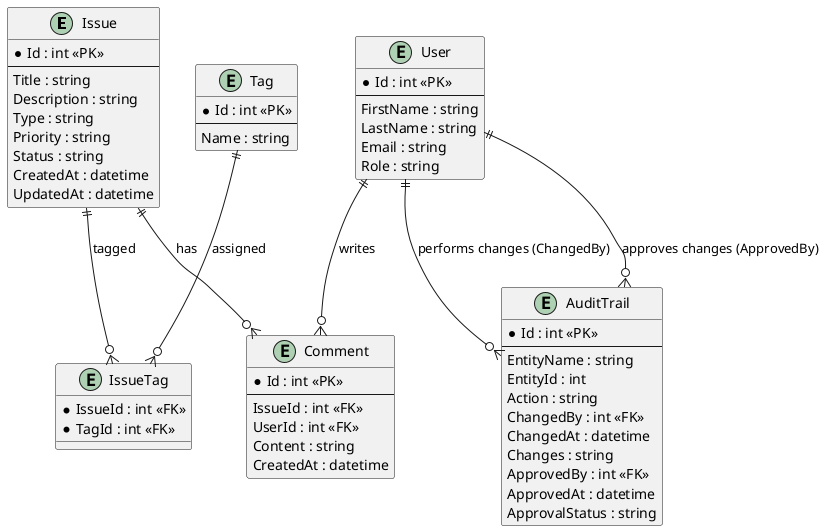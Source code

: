 @startuml ScaleTrackERD

entity "Issue" as Issue {
  * Id : int <<PK>>
  --
  Title : string
  Description : string
  Type : string
  Priority : string
  Status : string
  CreatedAt : datetime
  UpdatedAt : datetime
}

entity "User" as User {
  * Id : int <<PK>>
  --
  FirstName : string
  LastName : string
  Email : string
  Role : string
}

entity "Comment" as Comment {
  * Id : int <<PK>>
  --
  IssueId : int <<FK>>
  UserId : int <<FK>>
  Content : string
  CreatedAt : datetime
}

entity "Tag" as Tag {
  * Id : int <<PK>>
  --
  Name : string
}

entity "IssueTag" as IssueTag {
  * IssueId : int <<FK>>
  * TagId : int <<FK>>
}

entity "AuditTrail" as AuditTrail {
  * Id : int <<PK>>
  --
  EntityName : string
  EntityId : int
  Action : string
  ChangedBy : int <<FK>>
  ChangedAt : datetime
  Changes : string
  ApprovedBy : int <<FK>>
  ApprovedAt : datetime
  ApprovalStatus : string
}

Issue ||--o{ Comment : "has"
User ||--o{ Comment : "writes"

Issue ||--o{ IssueTag : "tagged"
Tag ||--o{ IssueTag : "assigned"

User ||--o{ AuditTrail : "performs changes (ChangedBy)"
User ||--o{ AuditTrail : "approves changes (ApprovedBy)"

@enduml

